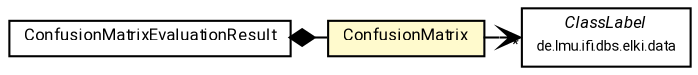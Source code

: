 #!/usr/local/bin/dot
#
# Class diagram 
# Generated by UMLGraph version R5_7_2-60-g0e99a6 (http://www.spinellis.gr/umlgraph/)
#

digraph G {
	graph [fontnames="svg"]
	edge [fontname="Roboto",fontsize=7,labelfontname="Roboto",labelfontsize=7,color="black"];
	node [fontname="Roboto",fontcolor="black",fontsize=8,shape=plaintext,margin=0,width=0,height=0];
	nodesep=0.15;
	ranksep=0.25;
	rankdir=LR;
	// de.lmu.ifi.dbs.elki.evaluation.classification.ConfusionMatrixEvaluationResult
	c2823023 [label=<<table title="de.lmu.ifi.dbs.elki.evaluation.classification.ConfusionMatrixEvaluationResult" border="0" cellborder="1" cellspacing="0" cellpadding="2" href="ConfusionMatrixEvaluationResult.html" target="_parent">
		<tr><td><table border="0" cellspacing="0" cellpadding="1">
		<tr><td align="center" balign="center"> <font face="Roboto">ConfusionMatrixEvaluationResult</font> </td></tr>
		</table></td></tr>
		</table>>, URL="ConfusionMatrixEvaluationResult.html"];
	// de.lmu.ifi.dbs.elki.evaluation.classification.ConfusionMatrix
	c2823024 [label=<<table title="de.lmu.ifi.dbs.elki.evaluation.classification.ConfusionMatrix" border="0" cellborder="1" cellspacing="0" cellpadding="2" bgcolor="lemonChiffon" href="ConfusionMatrix.html" target="_parent">
		<tr><td><table border="0" cellspacing="0" cellpadding="1">
		<tr><td align="center" balign="center"> <font face="Roboto">ConfusionMatrix</font> </td></tr>
		</table></td></tr>
		</table>>, URL="ConfusionMatrix.html"];
	// de.lmu.ifi.dbs.elki.data.ClassLabel
	c2823763 [label=<<table title="de.lmu.ifi.dbs.elki.data.ClassLabel" border="0" cellborder="1" cellspacing="0" cellpadding="2" href="../../data/ClassLabel.html" target="_parent">
		<tr><td><table border="0" cellspacing="0" cellpadding="1">
		<tr><td align="center" balign="center"> <font face="Roboto"><i>ClassLabel</i></font> </td></tr>
		<tr><td align="center" balign="center"> <font face="Roboto" point-size="7.0">de.lmu.ifi.dbs.elki.data</font> </td></tr>
		</table></td></tr>
		</table>>, URL="../../data/ClassLabel.html"];
	// de.lmu.ifi.dbs.elki.evaluation.classification.ConfusionMatrixEvaluationResult composed de.lmu.ifi.dbs.elki.evaluation.classification.ConfusionMatrix
	c2823023 -> c2823024 [arrowhead=none,arrowtail=diamond,dir=back,weight=6];
	// de.lmu.ifi.dbs.elki.evaluation.classification.ConfusionMatrix navassoc de.lmu.ifi.dbs.elki.data.ClassLabel
	c2823024 -> c2823763 [arrowhead=open,weight=1,headlabel="*"];
}


